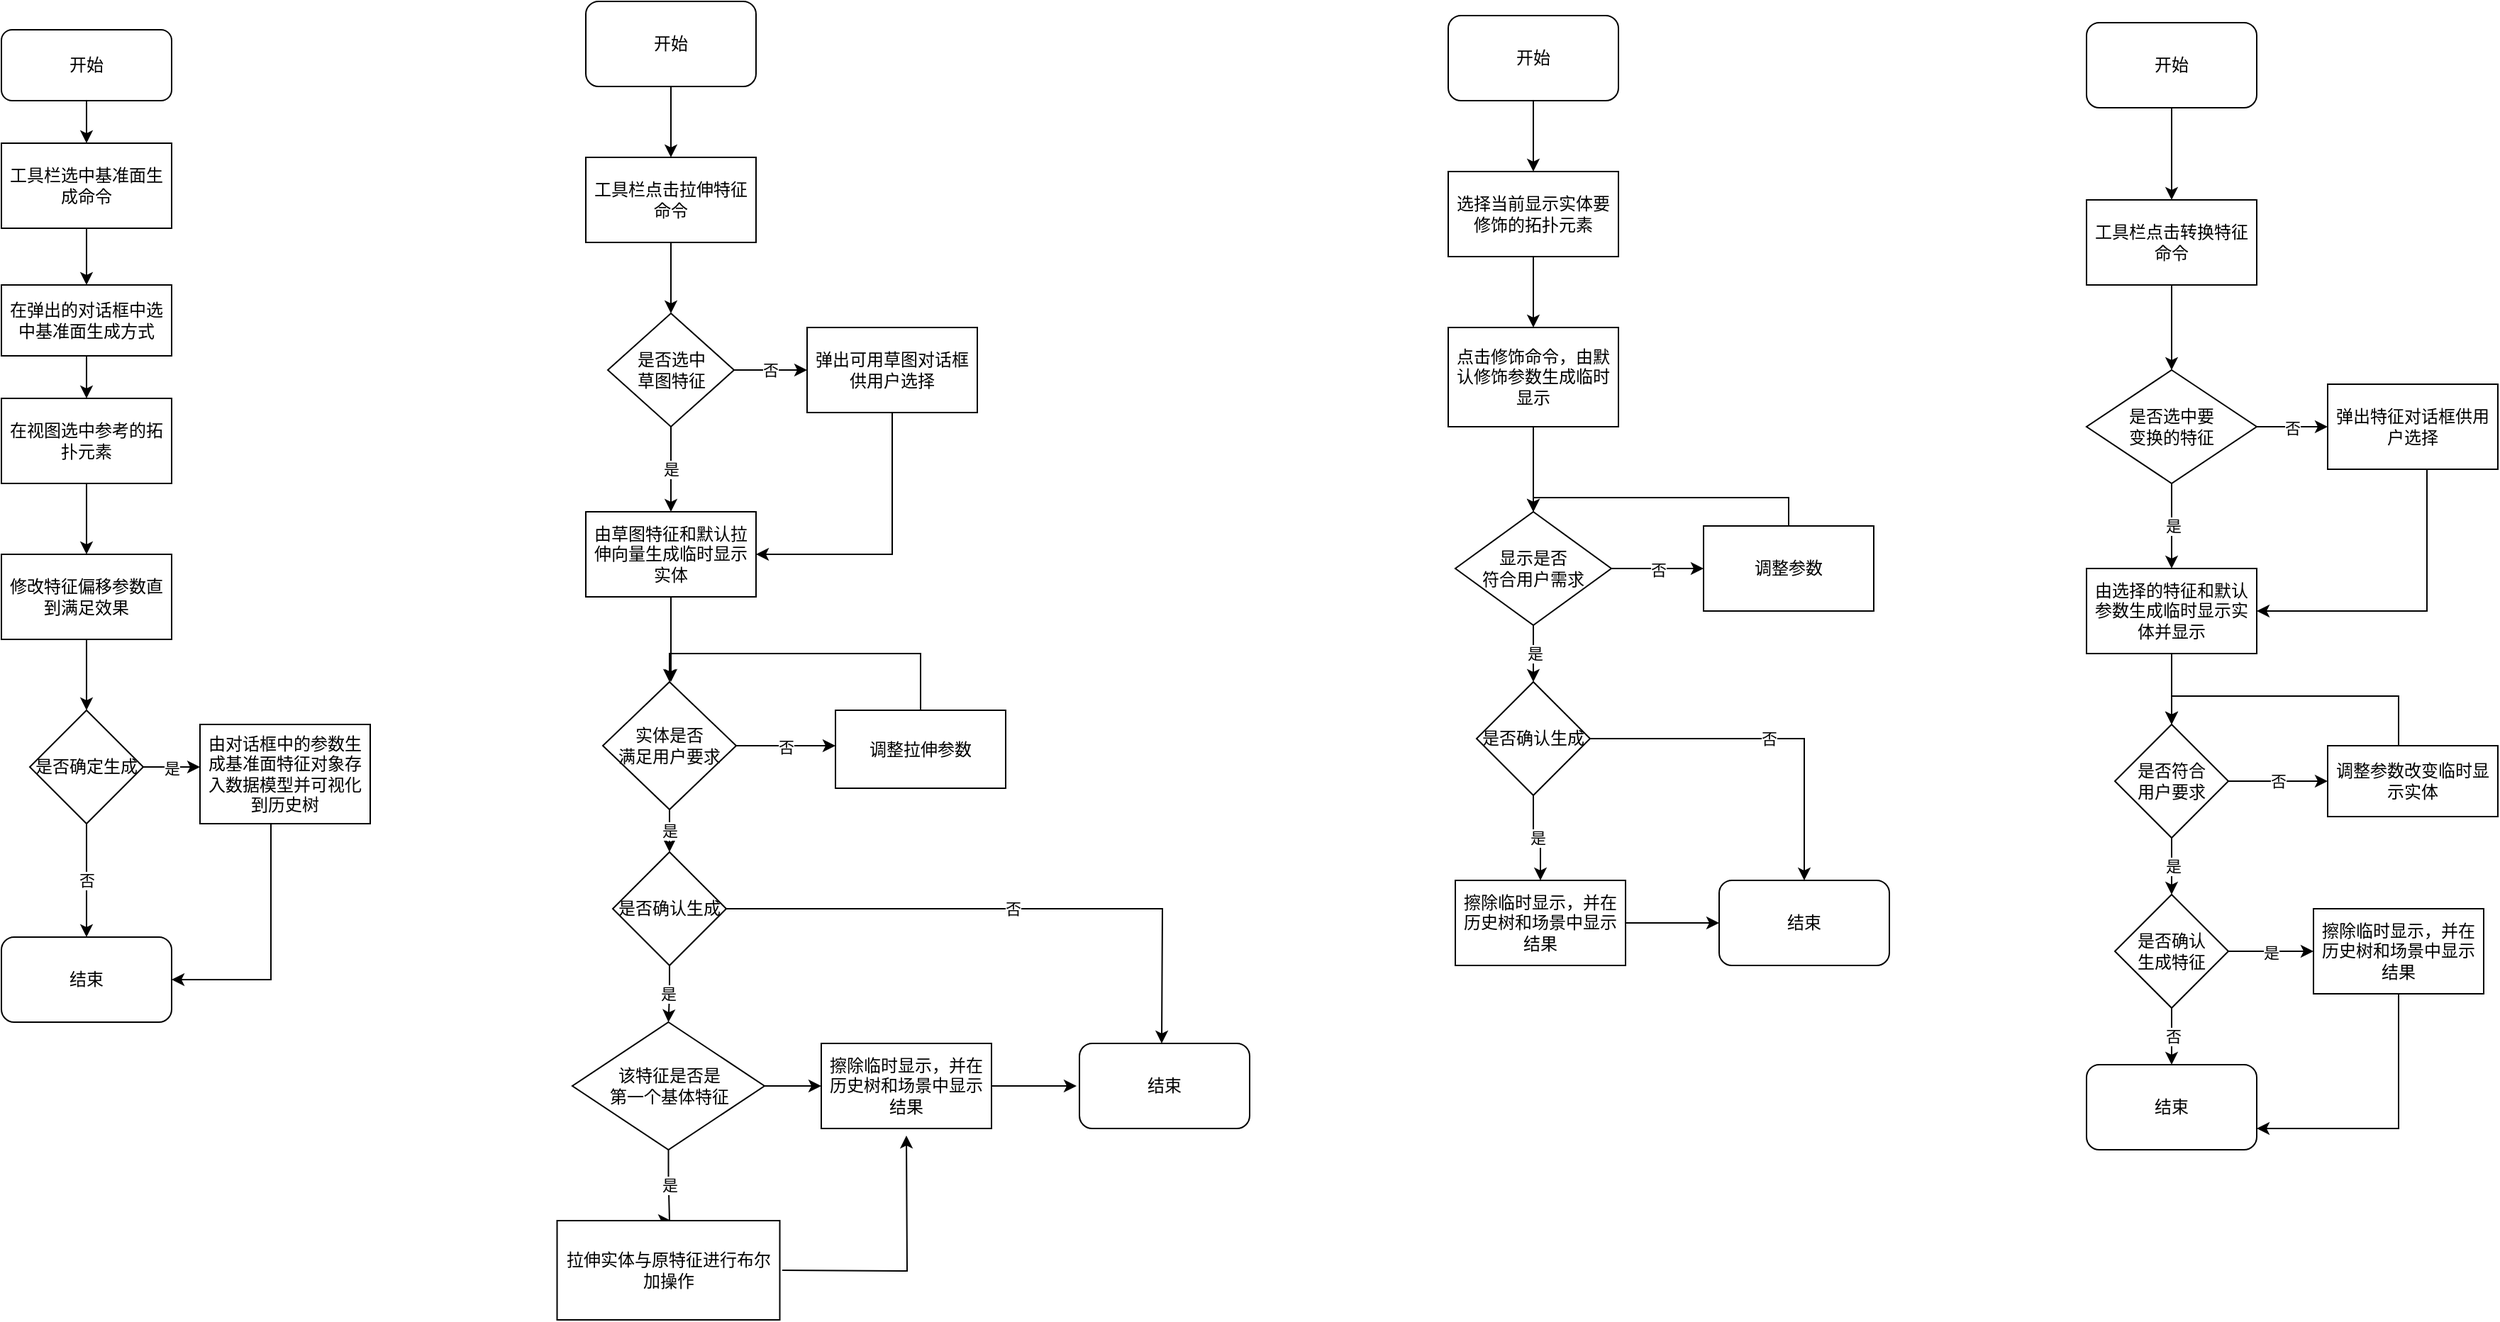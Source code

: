 <mxfile version="21.0.6" type="github">
  <diagram name="第 1 页" id="aSI_KmaN6ENxHBO8ahHy">
    <mxGraphModel dx="1571" dy="827" grid="1" gridSize="10" guides="1" tooltips="1" connect="1" arrows="1" fold="1" page="1" pageScale="1" pageWidth="827" pageHeight="1169" math="0" shadow="0">
      <root>
        <mxCell id="0" />
        <mxCell id="1" parent="0" />
        <mxCell id="Hwy9qkU3soCEkyCqni0h-17" style="edgeStyle=orthogonalEdgeStyle;rounded=0;orthogonalLoop=1;jettySize=auto;html=1;" edge="1" parent="1" source="Hwy9qkU3soCEkyCqni0h-1">
          <mxGeometry relative="1" as="geometry">
            <mxPoint x="90" y="290" as="targetPoint" />
          </mxGeometry>
        </mxCell>
        <mxCell id="Hwy9qkU3soCEkyCqni0h-1" value="开始" style="rounded=1;whiteSpace=wrap;html=1;" vertex="1" parent="1">
          <mxGeometry x="30" y="210" width="120" height="50" as="geometry" />
        </mxCell>
        <mxCell id="Hwy9qkU3soCEkyCqni0h-20" style="edgeStyle=orthogonalEdgeStyle;rounded=0;orthogonalLoop=1;jettySize=auto;html=1;" edge="1" parent="1" source="Hwy9qkU3soCEkyCqni0h-18">
          <mxGeometry relative="1" as="geometry">
            <mxPoint x="90" y="390" as="targetPoint" />
          </mxGeometry>
        </mxCell>
        <mxCell id="Hwy9qkU3soCEkyCqni0h-18" value="工具栏选中基准面生成命令" style="rounded=0;whiteSpace=wrap;html=1;" vertex="1" parent="1">
          <mxGeometry x="30" y="290" width="120" height="60" as="geometry" />
        </mxCell>
        <mxCell id="Hwy9qkU3soCEkyCqni0h-22" style="edgeStyle=orthogonalEdgeStyle;rounded=0;orthogonalLoop=1;jettySize=auto;html=1;" edge="1" parent="1" source="Hwy9qkU3soCEkyCqni0h-21">
          <mxGeometry relative="1" as="geometry">
            <mxPoint x="90" y="470" as="targetPoint" />
          </mxGeometry>
        </mxCell>
        <mxCell id="Hwy9qkU3soCEkyCqni0h-21" value="在弹出的对话框中选中基准面生成方式" style="rounded=0;whiteSpace=wrap;html=1;" vertex="1" parent="1">
          <mxGeometry x="30" y="390" width="120" height="50" as="geometry" />
        </mxCell>
        <mxCell id="Hwy9qkU3soCEkyCqni0h-23" value="在视图选中参考的拓扑元素" style="rounded=0;whiteSpace=wrap;html=1;" vertex="1" parent="1">
          <mxGeometry x="30" y="470" width="120" height="60" as="geometry" />
        </mxCell>
        <mxCell id="Hwy9qkU3soCEkyCqni0h-24" value="" style="endArrow=classic;html=1;rounded=0;exitX=0.5;exitY=1;exitDx=0;exitDy=0;" edge="1" parent="1" source="Hwy9qkU3soCEkyCqni0h-23">
          <mxGeometry width="50" height="50" relative="1" as="geometry">
            <mxPoint x="140" y="610" as="sourcePoint" />
            <mxPoint x="90" y="580" as="targetPoint" />
          </mxGeometry>
        </mxCell>
        <mxCell id="Hwy9qkU3soCEkyCqni0h-25" value="修改特征偏移参数直到满足效果" style="rounded=0;whiteSpace=wrap;html=1;" vertex="1" parent="1">
          <mxGeometry x="30" y="580" width="120" height="60" as="geometry" />
        </mxCell>
        <mxCell id="Hwy9qkU3soCEkyCqni0h-26" value="" style="endArrow=classic;html=1;rounded=0;exitX=0.5;exitY=1;exitDx=0;exitDy=0;" edge="1" parent="1" source="Hwy9qkU3soCEkyCqni0h-25">
          <mxGeometry width="50" height="50" relative="1" as="geometry">
            <mxPoint x="100" y="720" as="sourcePoint" />
            <mxPoint x="90" y="690" as="targetPoint" />
          </mxGeometry>
        </mxCell>
        <mxCell id="Hwy9qkU3soCEkyCqni0h-28" value="是" style="edgeStyle=orthogonalEdgeStyle;rounded=0;orthogonalLoop=1;jettySize=auto;html=1;" edge="1" parent="1" source="Hwy9qkU3soCEkyCqni0h-27">
          <mxGeometry relative="1" as="geometry">
            <mxPoint x="170" y="730" as="targetPoint" />
          </mxGeometry>
        </mxCell>
        <mxCell id="Hwy9qkU3soCEkyCqni0h-31" value="否" style="edgeStyle=orthogonalEdgeStyle;rounded=0;orthogonalLoop=1;jettySize=auto;html=1;entryX=0.5;entryY=0;entryDx=0;entryDy=0;" edge="1" parent="1" source="Hwy9qkU3soCEkyCqni0h-27" target="Hwy9qkU3soCEkyCqni0h-32">
          <mxGeometry relative="1" as="geometry">
            <mxPoint x="90" y="800" as="targetPoint" />
          </mxGeometry>
        </mxCell>
        <mxCell id="Hwy9qkU3soCEkyCqni0h-27" value="是否确定生成" style="rhombus;whiteSpace=wrap;html=1;" vertex="1" parent="1">
          <mxGeometry x="50" y="690" width="80" height="80" as="geometry" />
        </mxCell>
        <mxCell id="Hwy9qkU3soCEkyCqni0h-33" style="edgeStyle=orthogonalEdgeStyle;rounded=0;orthogonalLoop=1;jettySize=auto;html=1;entryX=1;entryY=0.5;entryDx=0;entryDy=0;" edge="1" parent="1" source="Hwy9qkU3soCEkyCqni0h-29" target="Hwy9qkU3soCEkyCqni0h-32">
          <mxGeometry relative="1" as="geometry">
            <Array as="points">
              <mxPoint x="220" y="880" />
            </Array>
          </mxGeometry>
        </mxCell>
        <mxCell id="Hwy9qkU3soCEkyCqni0h-29" value="由对话框中的参数生成基准面特征对象存入数据模型并可视化到历史树" style="rounded=0;whiteSpace=wrap;html=1;" vertex="1" parent="1">
          <mxGeometry x="170" y="700" width="120" height="70" as="geometry" />
        </mxCell>
        <mxCell id="Hwy9qkU3soCEkyCqni0h-32" value="结束" style="rounded=1;whiteSpace=wrap;html=1;" vertex="1" parent="1">
          <mxGeometry x="30" y="850" width="120" height="60" as="geometry" />
        </mxCell>
        <mxCell id="Hwy9qkU3soCEkyCqni0h-35" style="edgeStyle=orthogonalEdgeStyle;rounded=0;orthogonalLoop=1;jettySize=auto;html=1;" edge="1" parent="1" source="Hwy9qkU3soCEkyCqni0h-34">
          <mxGeometry relative="1" as="geometry">
            <mxPoint x="502" y="300" as="targetPoint" />
          </mxGeometry>
        </mxCell>
        <mxCell id="Hwy9qkU3soCEkyCqni0h-34" value="开始" style="rounded=1;whiteSpace=wrap;html=1;" vertex="1" parent="1">
          <mxGeometry x="442" y="190" width="120" height="60" as="geometry" />
        </mxCell>
        <mxCell id="Hwy9qkU3soCEkyCqni0h-37" style="edgeStyle=orthogonalEdgeStyle;rounded=0;orthogonalLoop=1;jettySize=auto;html=1;entryX=0.5;entryY=0;entryDx=0;entryDy=0;" edge="1" parent="1" source="Hwy9qkU3soCEkyCqni0h-36" target="Hwy9qkU3soCEkyCqni0h-38">
          <mxGeometry relative="1" as="geometry">
            <mxPoint x="502" y="400" as="targetPoint" />
          </mxGeometry>
        </mxCell>
        <mxCell id="Hwy9qkU3soCEkyCqni0h-36" value="工具栏点击拉伸特征命令" style="rounded=0;whiteSpace=wrap;html=1;" vertex="1" parent="1">
          <mxGeometry x="442" y="300" width="120" height="60" as="geometry" />
        </mxCell>
        <mxCell id="Hwy9qkU3soCEkyCqni0h-39" value="否" style="edgeStyle=orthogonalEdgeStyle;rounded=0;orthogonalLoop=1;jettySize=auto;html=1;" edge="1" parent="1" source="Hwy9qkU3soCEkyCqni0h-38">
          <mxGeometry relative="1" as="geometry">
            <mxPoint x="598" y="450" as="targetPoint" />
          </mxGeometry>
        </mxCell>
        <mxCell id="Hwy9qkU3soCEkyCqni0h-41" value="是" style="edgeStyle=orthogonalEdgeStyle;rounded=0;orthogonalLoop=1;jettySize=auto;html=1;entryX=0.5;entryY=0;entryDx=0;entryDy=0;" edge="1" parent="1" source="Hwy9qkU3soCEkyCqni0h-38" target="Hwy9qkU3soCEkyCqni0h-42">
          <mxGeometry relative="1" as="geometry">
            <mxPoint x="502.0" y="520" as="targetPoint" />
          </mxGeometry>
        </mxCell>
        <mxCell id="Hwy9qkU3soCEkyCqni0h-38" value="是否选中&lt;br&gt;草图特征" style="rhombus;whiteSpace=wrap;html=1;" vertex="1" parent="1">
          <mxGeometry x="457.5" y="410" width="89" height="80" as="geometry" />
        </mxCell>
        <mxCell id="Hwy9qkU3soCEkyCqni0h-44" style="edgeStyle=orthogonalEdgeStyle;rounded=0;orthogonalLoop=1;jettySize=auto;html=1;entryX=1;entryY=0.5;entryDx=0;entryDy=0;" edge="1" parent="1" source="Hwy9qkU3soCEkyCqni0h-40" target="Hwy9qkU3soCEkyCqni0h-42">
          <mxGeometry relative="1" as="geometry">
            <Array as="points">
              <mxPoint x="658" y="580" />
            </Array>
          </mxGeometry>
        </mxCell>
        <mxCell id="Hwy9qkU3soCEkyCqni0h-40" value="弹出可用草图对话框供用户选择" style="rounded=0;whiteSpace=wrap;html=1;" vertex="1" parent="1">
          <mxGeometry x="598" y="420" width="120" height="60" as="geometry" />
        </mxCell>
        <mxCell id="Hwy9qkU3soCEkyCqni0h-45" style="edgeStyle=orthogonalEdgeStyle;rounded=0;orthogonalLoop=1;jettySize=auto;html=1;" edge="1" parent="1" source="Hwy9qkU3soCEkyCqni0h-42">
          <mxGeometry relative="1" as="geometry">
            <mxPoint x="502" y="670" as="targetPoint" />
          </mxGeometry>
        </mxCell>
        <mxCell id="Hwy9qkU3soCEkyCqni0h-42" value="由草图特征和默认拉伸向量生成临时显示实体" style="rounded=0;whiteSpace=wrap;html=1;" vertex="1" parent="1">
          <mxGeometry x="442" y="550" width="120" height="60" as="geometry" />
        </mxCell>
        <mxCell id="Hwy9qkU3soCEkyCqni0h-48" value="否" style="edgeStyle=orthogonalEdgeStyle;rounded=0;orthogonalLoop=1;jettySize=auto;html=1;" edge="1" parent="1" source="Hwy9qkU3soCEkyCqni0h-46">
          <mxGeometry relative="1" as="geometry">
            <mxPoint x="618" y="715" as="targetPoint" />
          </mxGeometry>
        </mxCell>
        <mxCell id="Hwy9qkU3soCEkyCqni0h-58" value="是" style="edgeStyle=orthogonalEdgeStyle;rounded=0;orthogonalLoop=1;jettySize=auto;html=1;exitX=0.5;exitY=1;exitDx=0;exitDy=0;entryX=0.5;entryY=0;entryDx=0;entryDy=0;" edge="1" parent="1" source="Hwy9qkU3soCEkyCqni0h-46" target="Hwy9qkU3soCEkyCqni0h-59">
          <mxGeometry relative="1" as="geometry">
            <mxPoint x="568" y="810" as="targetPoint" />
          </mxGeometry>
        </mxCell>
        <mxCell id="Hwy9qkU3soCEkyCqni0h-46" value="实体是否&lt;br&gt;满足用户要求" style="rhombus;whiteSpace=wrap;html=1;" vertex="1" parent="1">
          <mxGeometry x="454" y="670" width="94" height="90" as="geometry" />
        </mxCell>
        <mxCell id="Hwy9qkU3soCEkyCqni0h-50" style="edgeStyle=orthogonalEdgeStyle;rounded=0;orthogonalLoop=1;jettySize=auto;html=1;entryX=0.5;entryY=0;entryDx=0;entryDy=0;" edge="1" parent="1" source="Hwy9qkU3soCEkyCqni0h-49" target="Hwy9qkU3soCEkyCqni0h-46">
          <mxGeometry relative="1" as="geometry">
            <Array as="points">
              <mxPoint x="678" y="650" />
              <mxPoint x="501" y="650" />
            </Array>
          </mxGeometry>
        </mxCell>
        <mxCell id="Hwy9qkU3soCEkyCqni0h-49" value="调整拉伸参数" style="rounded=0;whiteSpace=wrap;html=1;" vertex="1" parent="1">
          <mxGeometry x="618" y="690" width="120" height="55" as="geometry" />
        </mxCell>
        <mxCell id="Hwy9qkU3soCEkyCqni0h-63" value="是" style="edgeStyle=orthogonalEdgeStyle;rounded=0;orthogonalLoop=1;jettySize=auto;html=1;entryX=0.5;entryY=0;entryDx=0;entryDy=0;" edge="1" parent="1" source="Hwy9qkU3soCEkyCqni0h-52">
          <mxGeometry relative="1" as="geometry">
            <mxPoint x="502" y="1050" as="targetPoint" />
            <Array as="points">
              <mxPoint x="501" y="1020" />
              <mxPoint x="501" y="1020" />
            </Array>
          </mxGeometry>
        </mxCell>
        <mxCell id="Hwy9qkU3soCEkyCqni0h-67" style="edgeStyle=orthogonalEdgeStyle;rounded=0;orthogonalLoop=1;jettySize=auto;html=1;" edge="1" parent="1" source="Hwy9qkU3soCEkyCqni0h-52">
          <mxGeometry relative="1" as="geometry">
            <mxPoint x="608" y="955" as="targetPoint" />
          </mxGeometry>
        </mxCell>
        <mxCell id="Hwy9qkU3soCEkyCqni0h-52" value="该特征是否是&lt;br&gt;第一个基体特征" style="rhombus;whiteSpace=wrap;html=1;" vertex="1" parent="1">
          <mxGeometry x="432.5" y="910" width="135.5" height="90" as="geometry" />
        </mxCell>
        <mxCell id="Hwy9qkU3soCEkyCqni0h-56" style="edgeStyle=orthogonalEdgeStyle;rounded=0;orthogonalLoop=1;jettySize=auto;html=1;" edge="1" parent="1">
          <mxGeometry relative="1" as="geometry">
            <mxPoint x="668" y="990" as="targetPoint" />
            <mxPoint x="580.5" y="1085" as="sourcePoint" />
          </mxGeometry>
        </mxCell>
        <mxCell id="Hwy9qkU3soCEkyCqni0h-55" value="拉伸实体与原特征进行布尔加操作" style="rounded=0;whiteSpace=wrap;html=1;" vertex="1" parent="1">
          <mxGeometry x="421.75" y="1050" width="157" height="70" as="geometry" />
        </mxCell>
        <mxCell id="Hwy9qkU3soCEkyCqni0h-61" value="是" style="edgeStyle=orthogonalEdgeStyle;rounded=0;orthogonalLoop=1;jettySize=auto;html=1;entryX=0.5;entryY=0;entryDx=0;entryDy=0;" edge="1" parent="1" source="Hwy9qkU3soCEkyCqni0h-59" target="Hwy9qkU3soCEkyCqni0h-52">
          <mxGeometry relative="1" as="geometry" />
        </mxCell>
        <mxCell id="Hwy9qkU3soCEkyCqni0h-62" value="否" style="edgeStyle=orthogonalEdgeStyle;rounded=0;orthogonalLoop=1;jettySize=auto;html=1;exitX=1;exitY=0.5;exitDx=0;exitDy=0;entryX=0.5;entryY=0;entryDx=0;entryDy=0;" edge="1" parent="1" source="Hwy9qkU3soCEkyCqni0h-59">
          <mxGeometry relative="1" as="geometry">
            <mxPoint x="848" y="925" as="targetPoint" />
          </mxGeometry>
        </mxCell>
        <mxCell id="Hwy9qkU3soCEkyCqni0h-59" value="是否确认生成" style="rhombus;whiteSpace=wrap;html=1;" vertex="1" parent="1">
          <mxGeometry x="461" y="790" width="80" height="80" as="geometry" />
        </mxCell>
        <mxCell id="Hwy9qkU3soCEkyCqni0h-65" value="结束" style="rounded=1;whiteSpace=wrap;html=1;" vertex="1" parent="1">
          <mxGeometry x="790" y="925" width="120" height="60" as="geometry" />
        </mxCell>
        <mxCell id="Hwy9qkU3soCEkyCqni0h-69" value="" style="edgeStyle=orthogonalEdgeStyle;rounded=0;orthogonalLoop=1;jettySize=auto;html=1;" edge="1" parent="1" source="Hwy9qkU3soCEkyCqni0h-68">
          <mxGeometry relative="1" as="geometry">
            <mxPoint x="788" y="955" as="targetPoint" />
          </mxGeometry>
        </mxCell>
        <mxCell id="Hwy9qkU3soCEkyCqni0h-68" value="擦除临时显示，并在历史树和场景中显示结果" style="rounded=0;whiteSpace=wrap;html=1;" vertex="1" parent="1">
          <mxGeometry x="608" y="925" width="120" height="60" as="geometry" />
        </mxCell>
        <mxCell id="Hwy9qkU3soCEkyCqni0h-71" style="edgeStyle=orthogonalEdgeStyle;rounded=0;orthogonalLoop=1;jettySize=auto;html=1;" edge="1" parent="1" source="Hwy9qkU3soCEkyCqni0h-70">
          <mxGeometry relative="1" as="geometry">
            <mxPoint x="1110" y="310" as="targetPoint" />
          </mxGeometry>
        </mxCell>
        <mxCell id="Hwy9qkU3soCEkyCqni0h-70" value="开始" style="rounded=1;whiteSpace=wrap;html=1;" vertex="1" parent="1">
          <mxGeometry x="1050" y="200" width="120" height="60" as="geometry" />
        </mxCell>
        <mxCell id="Hwy9qkU3soCEkyCqni0h-73" style="edgeStyle=orthogonalEdgeStyle;rounded=0;orthogonalLoop=1;jettySize=auto;html=1;" edge="1" parent="1" source="Hwy9qkU3soCEkyCqni0h-72">
          <mxGeometry relative="1" as="geometry">
            <mxPoint x="1110" y="420" as="targetPoint" />
          </mxGeometry>
        </mxCell>
        <mxCell id="Hwy9qkU3soCEkyCqni0h-72" value="选择当前显示实体要修饰的拓扑元素" style="rounded=0;whiteSpace=wrap;html=1;" vertex="1" parent="1">
          <mxGeometry x="1050" y="310" width="120" height="60" as="geometry" />
        </mxCell>
        <mxCell id="Hwy9qkU3soCEkyCqni0h-76" style="edgeStyle=orthogonalEdgeStyle;rounded=0;orthogonalLoop=1;jettySize=auto;html=1;" edge="1" parent="1" source="Hwy9qkU3soCEkyCqni0h-74">
          <mxGeometry relative="1" as="geometry">
            <mxPoint x="1110" y="550" as="targetPoint" />
          </mxGeometry>
        </mxCell>
        <mxCell id="Hwy9qkU3soCEkyCqni0h-74" value="点击修饰命令，由默认修饰参数生成临时显示" style="rounded=0;whiteSpace=wrap;html=1;" vertex="1" parent="1">
          <mxGeometry x="1050" y="420" width="120" height="70" as="geometry" />
        </mxCell>
        <mxCell id="Hwy9qkU3soCEkyCqni0h-78" value="否" style="edgeStyle=orthogonalEdgeStyle;rounded=0;orthogonalLoop=1;jettySize=auto;html=1;" edge="1" parent="1" source="Hwy9qkU3soCEkyCqni0h-77">
          <mxGeometry relative="1" as="geometry">
            <mxPoint x="1230" y="590" as="targetPoint" />
          </mxGeometry>
        </mxCell>
        <mxCell id="Hwy9qkU3soCEkyCqni0h-81" value="是" style="edgeStyle=orthogonalEdgeStyle;rounded=0;orthogonalLoop=1;jettySize=auto;html=1;" edge="1" parent="1" source="Hwy9qkU3soCEkyCqni0h-77">
          <mxGeometry relative="1" as="geometry">
            <mxPoint x="1110" y="670" as="targetPoint" />
          </mxGeometry>
        </mxCell>
        <mxCell id="Hwy9qkU3soCEkyCqni0h-77" value="显示是否&lt;br&gt;符合用户需求" style="rhombus;whiteSpace=wrap;html=1;" vertex="1" parent="1">
          <mxGeometry x="1055" y="550" width="110" height="80" as="geometry" />
        </mxCell>
        <mxCell id="Hwy9qkU3soCEkyCqni0h-80" style="edgeStyle=orthogonalEdgeStyle;rounded=0;orthogonalLoop=1;jettySize=auto;html=1;exitX=0.5;exitY=0;exitDx=0;exitDy=0;entryX=0.5;entryY=0;entryDx=0;entryDy=0;" edge="1" parent="1" source="Hwy9qkU3soCEkyCqni0h-79" target="Hwy9qkU3soCEkyCqni0h-77">
          <mxGeometry relative="1" as="geometry" />
        </mxCell>
        <mxCell id="Hwy9qkU3soCEkyCqni0h-79" value="调整参数" style="rounded=0;whiteSpace=wrap;html=1;" vertex="1" parent="1">
          <mxGeometry x="1230" y="560" width="120" height="60" as="geometry" />
        </mxCell>
        <mxCell id="Hwy9qkU3soCEkyCqni0h-91" style="edgeStyle=orthogonalEdgeStyle;rounded=0;orthogonalLoop=1;jettySize=auto;html=1;entryX=0;entryY=0.5;entryDx=0;entryDy=0;" edge="1" parent="1" source="Hwy9qkU3soCEkyCqni0h-82" target="Hwy9qkU3soCEkyCqni0h-85">
          <mxGeometry relative="1" as="geometry" />
        </mxCell>
        <mxCell id="Hwy9qkU3soCEkyCqni0h-82" value="擦除临时显示，并在历史树和场景中显示结果" style="rounded=0;whiteSpace=wrap;html=1;" vertex="1" parent="1">
          <mxGeometry x="1055" y="810" width="120" height="60" as="geometry" />
        </mxCell>
        <mxCell id="Hwy9qkU3soCEkyCqni0h-85" value="结束" style="rounded=1;whiteSpace=wrap;html=1;" vertex="1" parent="1">
          <mxGeometry x="1241" y="810" width="120" height="60" as="geometry" />
        </mxCell>
        <mxCell id="Hwy9qkU3soCEkyCqni0h-92" style="edgeStyle=orthogonalEdgeStyle;rounded=0;orthogonalLoop=1;jettySize=auto;html=1;" edge="1" parent="1" source="Hwy9qkU3soCEkyCqni0h-86">
          <mxGeometry relative="1" as="geometry">
            <mxPoint x="1560" y="330" as="targetPoint" />
          </mxGeometry>
        </mxCell>
        <mxCell id="Hwy9qkU3soCEkyCqni0h-86" value="开始" style="rounded=1;whiteSpace=wrap;html=1;" vertex="1" parent="1">
          <mxGeometry x="1500" y="205" width="120" height="60" as="geometry" />
        </mxCell>
        <mxCell id="Hwy9qkU3soCEkyCqni0h-89" value="是" style="edgeStyle=orthogonalEdgeStyle;rounded=0;orthogonalLoop=1;jettySize=auto;html=1;entryX=0.5;entryY=0;entryDx=0;entryDy=0;" edge="1" parent="1" source="Hwy9qkU3soCEkyCqni0h-88" target="Hwy9qkU3soCEkyCqni0h-82">
          <mxGeometry relative="1" as="geometry" />
        </mxCell>
        <mxCell id="Hwy9qkU3soCEkyCqni0h-90" value="否" style="edgeStyle=orthogonalEdgeStyle;rounded=0;orthogonalLoop=1;jettySize=auto;html=1;" edge="1" parent="1" source="Hwy9qkU3soCEkyCqni0h-88" target="Hwy9qkU3soCEkyCqni0h-85">
          <mxGeometry relative="1" as="geometry" />
        </mxCell>
        <mxCell id="Hwy9qkU3soCEkyCqni0h-88" value="是否确认生成" style="rhombus;whiteSpace=wrap;html=1;" vertex="1" parent="1">
          <mxGeometry x="1070" y="670" width="80" height="80" as="geometry" />
        </mxCell>
        <mxCell id="Hwy9qkU3soCEkyCqni0h-94" style="edgeStyle=orthogonalEdgeStyle;rounded=0;orthogonalLoop=1;jettySize=auto;html=1;entryX=0.5;entryY=0;entryDx=0;entryDy=0;" edge="1" parent="1" source="Hwy9qkU3soCEkyCqni0h-93" target="Hwy9qkU3soCEkyCqni0h-95">
          <mxGeometry relative="1" as="geometry">
            <mxPoint x="1560" y="440" as="targetPoint" />
          </mxGeometry>
        </mxCell>
        <mxCell id="Hwy9qkU3soCEkyCqni0h-93" value="工具栏点击转换特征命令" style="rounded=0;whiteSpace=wrap;html=1;" vertex="1" parent="1">
          <mxGeometry x="1500" y="330" width="120" height="60" as="geometry" />
        </mxCell>
        <mxCell id="Hwy9qkU3soCEkyCqni0h-96" value="否" style="edgeStyle=orthogonalEdgeStyle;rounded=0;orthogonalLoop=1;jettySize=auto;html=1;exitX=1;exitY=0.5;exitDx=0;exitDy=0;" edge="1" parent="1" source="Hwy9qkU3soCEkyCqni0h-95">
          <mxGeometry relative="1" as="geometry">
            <mxPoint x="1670" y="490" as="targetPoint" />
          </mxGeometry>
        </mxCell>
        <mxCell id="Hwy9qkU3soCEkyCqni0h-99" value="是" style="edgeStyle=orthogonalEdgeStyle;rounded=0;orthogonalLoop=1;jettySize=auto;html=1;" edge="1" parent="1" source="Hwy9qkU3soCEkyCqni0h-95">
          <mxGeometry relative="1" as="geometry">
            <mxPoint x="1560" y="590" as="targetPoint" />
          </mxGeometry>
        </mxCell>
        <mxCell id="Hwy9qkU3soCEkyCqni0h-95" value="是否选中要&lt;br&gt;变换的特征" style="rhombus;whiteSpace=wrap;html=1;" vertex="1" parent="1">
          <mxGeometry x="1500" y="450" width="120" height="80" as="geometry" />
        </mxCell>
        <mxCell id="Hwy9qkU3soCEkyCqni0h-101" style="edgeStyle=orthogonalEdgeStyle;rounded=0;orthogonalLoop=1;jettySize=auto;html=1;entryX=1;entryY=0.5;entryDx=0;entryDy=0;" edge="1" parent="1" source="Hwy9qkU3soCEkyCqni0h-97" target="Hwy9qkU3soCEkyCqni0h-100">
          <mxGeometry relative="1" as="geometry">
            <Array as="points">
              <mxPoint x="1740" y="620" />
            </Array>
          </mxGeometry>
        </mxCell>
        <mxCell id="Hwy9qkU3soCEkyCqni0h-97" value="弹出特征对话框供用户选择" style="rounded=0;whiteSpace=wrap;html=1;" vertex="1" parent="1">
          <mxGeometry x="1670" y="460" width="120" height="60" as="geometry" />
        </mxCell>
        <mxCell id="Hwy9qkU3soCEkyCqni0h-102" style="edgeStyle=orthogonalEdgeStyle;rounded=0;orthogonalLoop=1;jettySize=auto;html=1;" edge="1" parent="1" source="Hwy9qkU3soCEkyCqni0h-100">
          <mxGeometry relative="1" as="geometry">
            <mxPoint x="1560" y="700" as="targetPoint" />
          </mxGeometry>
        </mxCell>
        <mxCell id="Hwy9qkU3soCEkyCqni0h-100" value="由选择的特征和默认参数生成临时显示实体并显示" style="rounded=0;whiteSpace=wrap;html=1;" vertex="1" parent="1">
          <mxGeometry x="1500" y="590" width="120" height="60" as="geometry" />
        </mxCell>
        <mxCell id="Hwy9qkU3soCEkyCqni0h-107" value="是" style="edgeStyle=orthogonalEdgeStyle;rounded=0;orthogonalLoop=1;jettySize=auto;html=1;" edge="1" parent="1" source="Hwy9qkU3soCEkyCqni0h-103">
          <mxGeometry relative="1" as="geometry">
            <mxPoint x="1560" y="820" as="targetPoint" />
          </mxGeometry>
        </mxCell>
        <mxCell id="Hwy9qkU3soCEkyCqni0h-113" value="否" style="edgeStyle=orthogonalEdgeStyle;rounded=0;orthogonalLoop=1;jettySize=auto;html=1;entryX=0;entryY=0.5;entryDx=0;entryDy=0;" edge="1" parent="1" source="Hwy9qkU3soCEkyCqni0h-103" target="Hwy9qkU3soCEkyCqni0h-105">
          <mxGeometry relative="1" as="geometry">
            <Array as="points">
              <mxPoint x="1630" y="740" />
              <mxPoint x="1630" y="740" />
            </Array>
          </mxGeometry>
        </mxCell>
        <mxCell id="Hwy9qkU3soCEkyCqni0h-103" value="是否符合&lt;br&gt;用户要求" style="rhombus;whiteSpace=wrap;html=1;" vertex="1" parent="1">
          <mxGeometry x="1520" y="700" width="80" height="80" as="geometry" />
        </mxCell>
        <mxCell id="Hwy9qkU3soCEkyCqni0h-106" style="edgeStyle=orthogonalEdgeStyle;rounded=0;orthogonalLoop=1;jettySize=auto;html=1;entryX=0.5;entryY=0;entryDx=0;entryDy=0;" edge="1" parent="1" source="Hwy9qkU3soCEkyCqni0h-105" target="Hwy9qkU3soCEkyCqni0h-103">
          <mxGeometry relative="1" as="geometry">
            <Array as="points">
              <mxPoint x="1720" y="680" />
              <mxPoint x="1560" y="680" />
            </Array>
          </mxGeometry>
        </mxCell>
        <mxCell id="Hwy9qkU3soCEkyCqni0h-105" value="调整参数改变临时显示实体" style="rounded=0;whiteSpace=wrap;html=1;" vertex="1" parent="1">
          <mxGeometry x="1670" y="715" width="120" height="50" as="geometry" />
        </mxCell>
        <mxCell id="Hwy9qkU3soCEkyCqni0h-109" value="否" style="edgeStyle=orthogonalEdgeStyle;rounded=0;orthogonalLoop=1;jettySize=auto;html=1;" edge="1" parent="1" source="Hwy9qkU3soCEkyCqni0h-108">
          <mxGeometry relative="1" as="geometry">
            <mxPoint x="1560" y="940" as="targetPoint" />
          </mxGeometry>
        </mxCell>
        <mxCell id="Hwy9qkU3soCEkyCqni0h-111" value="是" style="edgeStyle=orthogonalEdgeStyle;rounded=0;orthogonalLoop=1;jettySize=auto;html=1;" edge="1" parent="1" source="Hwy9qkU3soCEkyCqni0h-108">
          <mxGeometry relative="1" as="geometry">
            <mxPoint x="1660" y="860" as="targetPoint" />
          </mxGeometry>
        </mxCell>
        <mxCell id="Hwy9qkU3soCEkyCqni0h-108" value="是否确认&lt;br&gt;生成特征" style="rhombus;whiteSpace=wrap;html=1;" vertex="1" parent="1">
          <mxGeometry x="1520" y="820" width="80" height="80" as="geometry" />
        </mxCell>
        <mxCell id="Hwy9qkU3soCEkyCqni0h-110" value="结束" style="rounded=1;whiteSpace=wrap;html=1;" vertex="1" parent="1">
          <mxGeometry x="1500" y="940" width="120" height="60" as="geometry" />
        </mxCell>
        <mxCell id="Hwy9qkU3soCEkyCqni0h-114" style="edgeStyle=orthogonalEdgeStyle;rounded=0;orthogonalLoop=1;jettySize=auto;html=1;entryX=1;entryY=0.75;entryDx=0;entryDy=0;" edge="1" parent="1" source="Hwy9qkU3soCEkyCqni0h-112" target="Hwy9qkU3soCEkyCqni0h-110">
          <mxGeometry relative="1" as="geometry">
            <Array as="points">
              <mxPoint x="1720" y="985" />
            </Array>
          </mxGeometry>
        </mxCell>
        <mxCell id="Hwy9qkU3soCEkyCqni0h-112" value="擦除临时显示，并在历史树和场景中显示结果" style="rounded=0;whiteSpace=wrap;html=1;" vertex="1" parent="1">
          <mxGeometry x="1660" y="830" width="120" height="60" as="geometry" />
        </mxCell>
      </root>
    </mxGraphModel>
  </diagram>
</mxfile>
